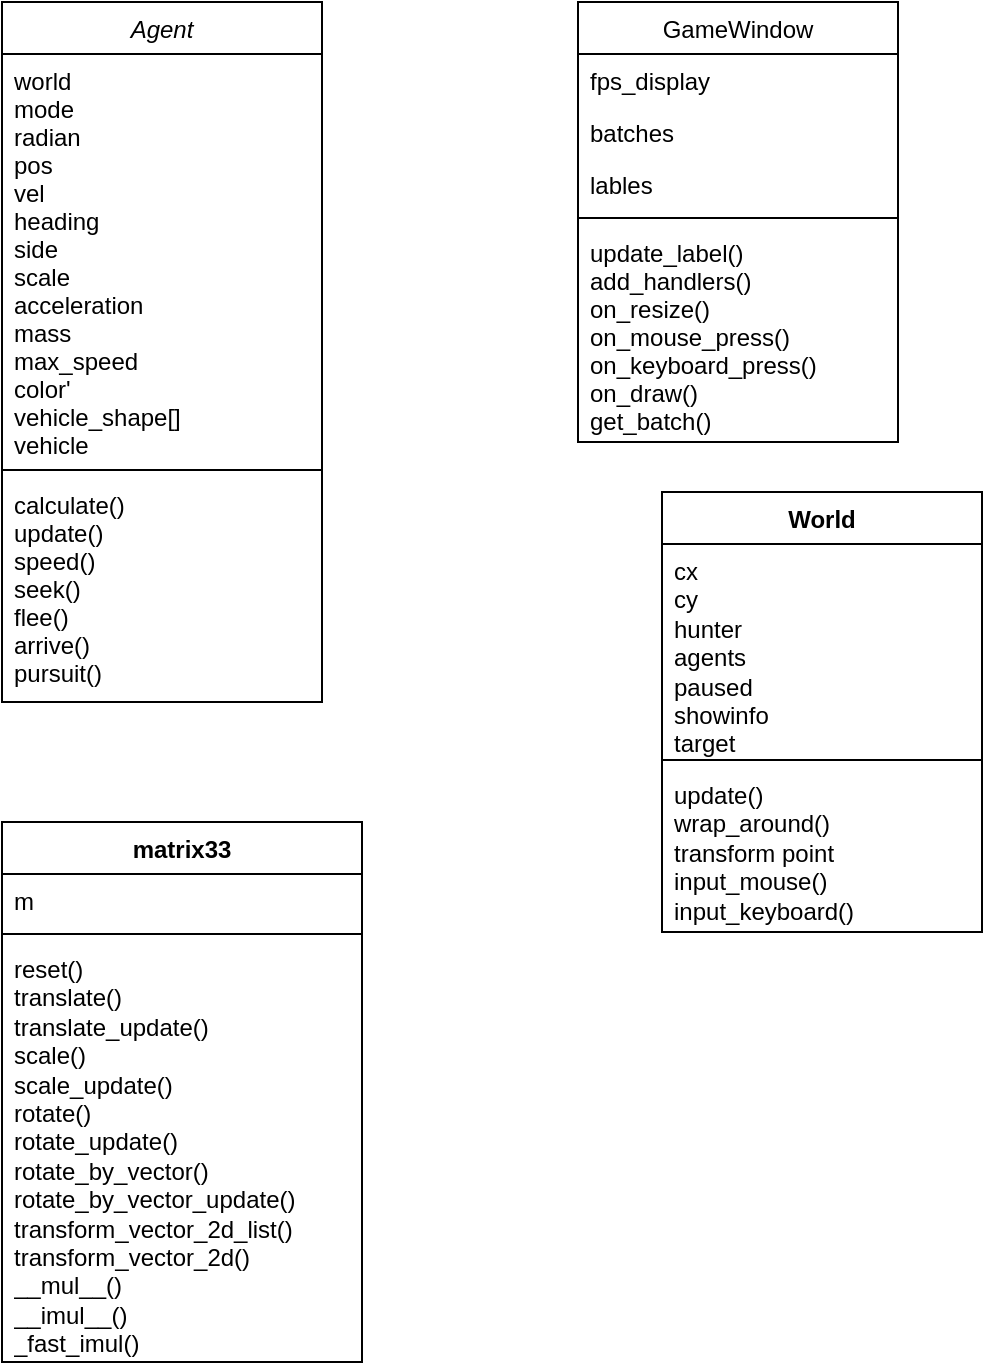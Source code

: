 <mxfile version="24.4.4" type="device">
  <diagram id="C5RBs43oDa-KdzZeNtuy" name="Page-1">
    <mxGraphModel dx="1412" dy="783" grid="1" gridSize="10" guides="1" tooltips="1" connect="1" arrows="1" fold="1" page="1" pageScale="1" pageWidth="827" pageHeight="1169" math="0" shadow="0">
      <root>
        <mxCell id="WIyWlLk6GJQsqaUBKTNV-0" />
        <mxCell id="WIyWlLk6GJQsqaUBKTNV-1" parent="WIyWlLk6GJQsqaUBKTNV-0" />
        <mxCell id="zkfFHV4jXpPFQw0GAbJ--0" value="Agent" style="swimlane;fontStyle=2;align=center;verticalAlign=top;childLayout=stackLayout;horizontal=1;startSize=26;horizontalStack=0;resizeParent=1;resizeLast=0;collapsible=1;marginBottom=0;rounded=0;shadow=0;strokeWidth=1;" parent="WIyWlLk6GJQsqaUBKTNV-1" vertex="1">
          <mxGeometry x="220" y="120" width="160" height="350" as="geometry">
            <mxRectangle x="230" y="140" width="160" height="26" as="alternateBounds" />
          </mxGeometry>
        </mxCell>
        <mxCell id="zkfFHV4jXpPFQw0GAbJ--3" value="world&#xa;mode&#xa;radian&#xa;pos&#xa;vel&#xa;heading&#xa;side&#xa;scale&#xa;acceleration&#xa;mass&#xa;max_speed&#xa;color&#39;&#xa;vehicle_shape[]&#xa;vehicle" style="text;align=left;verticalAlign=top;spacingLeft=4;spacingRight=4;overflow=hidden;rotatable=0;points=[[0,0.5],[1,0.5]];portConstraint=eastwest;rounded=0;shadow=0;html=0;" parent="zkfFHV4jXpPFQw0GAbJ--0" vertex="1">
          <mxGeometry y="26" width="160" height="204" as="geometry" />
        </mxCell>
        <mxCell id="zkfFHV4jXpPFQw0GAbJ--4" value="" style="line;html=1;strokeWidth=1;align=left;verticalAlign=middle;spacingTop=-1;spacingLeft=3;spacingRight=3;rotatable=0;labelPosition=right;points=[];portConstraint=eastwest;" parent="zkfFHV4jXpPFQw0GAbJ--0" vertex="1">
          <mxGeometry y="230" width="160" height="8" as="geometry" />
        </mxCell>
        <mxCell id="zkfFHV4jXpPFQw0GAbJ--5" value="calculate()&#xa;update()&#xa;speed()&#xa;seek()&#xa;flee()&#xa;arrive()&#xa;pursuit()" style="text;align=left;verticalAlign=top;spacingLeft=4;spacingRight=4;overflow=hidden;rotatable=0;points=[[0,0.5],[1,0.5]];portConstraint=eastwest;" parent="zkfFHV4jXpPFQw0GAbJ--0" vertex="1">
          <mxGeometry y="238" width="160" height="102" as="geometry" />
        </mxCell>
        <mxCell id="zkfFHV4jXpPFQw0GAbJ--17" value="GameWindow" style="swimlane;fontStyle=0;align=center;verticalAlign=top;childLayout=stackLayout;horizontal=1;startSize=26;horizontalStack=0;resizeParent=1;resizeLast=0;collapsible=1;marginBottom=0;rounded=0;shadow=0;strokeWidth=1;" parent="WIyWlLk6GJQsqaUBKTNV-1" vertex="1">
          <mxGeometry x="508" y="120" width="160" height="220" as="geometry">
            <mxRectangle x="550" y="140" width="160" height="26" as="alternateBounds" />
          </mxGeometry>
        </mxCell>
        <mxCell id="zkfFHV4jXpPFQw0GAbJ--18" value="fps_display" style="text;align=left;verticalAlign=top;spacingLeft=4;spacingRight=4;overflow=hidden;rotatable=0;points=[[0,0.5],[1,0.5]];portConstraint=eastwest;" parent="zkfFHV4jXpPFQw0GAbJ--17" vertex="1">
          <mxGeometry y="26" width="160" height="26" as="geometry" />
        </mxCell>
        <mxCell id="zkfFHV4jXpPFQw0GAbJ--19" value="batches" style="text;align=left;verticalAlign=top;spacingLeft=4;spacingRight=4;overflow=hidden;rotatable=0;points=[[0,0.5],[1,0.5]];portConstraint=eastwest;rounded=0;shadow=0;html=0;" parent="zkfFHV4jXpPFQw0GAbJ--17" vertex="1">
          <mxGeometry y="52" width="160" height="26" as="geometry" />
        </mxCell>
        <mxCell id="zkfFHV4jXpPFQw0GAbJ--20" value="lables" style="text;align=left;verticalAlign=top;spacingLeft=4;spacingRight=4;overflow=hidden;rotatable=0;points=[[0,0.5],[1,0.5]];portConstraint=eastwest;rounded=0;shadow=0;html=0;" parent="zkfFHV4jXpPFQw0GAbJ--17" vertex="1">
          <mxGeometry y="78" width="160" height="26" as="geometry" />
        </mxCell>
        <mxCell id="zkfFHV4jXpPFQw0GAbJ--23" value="" style="line;html=1;strokeWidth=1;align=left;verticalAlign=middle;spacingTop=-1;spacingLeft=3;spacingRight=3;rotatable=0;labelPosition=right;points=[];portConstraint=eastwest;" parent="zkfFHV4jXpPFQw0GAbJ--17" vertex="1">
          <mxGeometry y="104" width="160" height="8" as="geometry" />
        </mxCell>
        <mxCell id="zkfFHV4jXpPFQw0GAbJ--25" value="update_label()&#xa;add_handlers()&#xa;on_resize()&#xa;on_mouse_press()&#xa;on_keyboard_press()&#xa;on_draw()&#xa;get_batch()&#xa;" style="text;align=left;verticalAlign=top;spacingLeft=4;spacingRight=4;overflow=hidden;rotatable=0;points=[[0,0.5],[1,0.5]];portConstraint=eastwest;" parent="zkfFHV4jXpPFQw0GAbJ--17" vertex="1">
          <mxGeometry y="112" width="160" height="108" as="geometry" />
        </mxCell>
        <mxCell id="YGP_PQ-p9lgAh-SaOs-V-0" value="World" style="swimlane;fontStyle=1;align=center;verticalAlign=top;childLayout=stackLayout;horizontal=1;startSize=26;horizontalStack=0;resizeParent=1;resizeParentMax=0;resizeLast=0;collapsible=1;marginBottom=0;whiteSpace=wrap;html=1;" vertex="1" parent="WIyWlLk6GJQsqaUBKTNV-1">
          <mxGeometry x="550" y="365" width="160" height="220" as="geometry" />
        </mxCell>
        <mxCell id="YGP_PQ-p9lgAh-SaOs-V-1" value="cx&lt;div&gt;cy&lt;/div&gt;&lt;div&gt;hunter&lt;/div&gt;&lt;div&gt;agents&lt;/div&gt;&lt;div&gt;paused&lt;/div&gt;&lt;div&gt;showinfo&lt;/div&gt;&lt;div&gt;target&lt;/div&gt;" style="text;strokeColor=none;fillColor=none;align=left;verticalAlign=top;spacingLeft=4;spacingRight=4;overflow=hidden;rotatable=0;points=[[0,0.5],[1,0.5]];portConstraint=eastwest;whiteSpace=wrap;html=1;" vertex="1" parent="YGP_PQ-p9lgAh-SaOs-V-0">
          <mxGeometry y="26" width="160" height="104" as="geometry" />
        </mxCell>
        <mxCell id="YGP_PQ-p9lgAh-SaOs-V-2" value="" style="line;strokeWidth=1;fillColor=none;align=left;verticalAlign=middle;spacingTop=-1;spacingLeft=3;spacingRight=3;rotatable=0;labelPosition=right;points=[];portConstraint=eastwest;strokeColor=inherit;" vertex="1" parent="YGP_PQ-p9lgAh-SaOs-V-0">
          <mxGeometry y="130" width="160" height="8" as="geometry" />
        </mxCell>
        <mxCell id="YGP_PQ-p9lgAh-SaOs-V-3" value="update()&lt;div&gt;wrap_around()&lt;/div&gt;&lt;div&gt;transform point&lt;/div&gt;&lt;div&gt;input_mouse()&lt;/div&gt;&lt;div&gt;input_keyboard()&lt;/div&gt;&lt;div&gt;&lt;br&gt;&lt;/div&gt;" style="text;strokeColor=none;fillColor=none;align=left;verticalAlign=top;spacingLeft=4;spacingRight=4;overflow=hidden;rotatable=0;points=[[0,0.5],[1,0.5]];portConstraint=eastwest;whiteSpace=wrap;html=1;" vertex="1" parent="YGP_PQ-p9lgAh-SaOs-V-0">
          <mxGeometry y="138" width="160" height="82" as="geometry" />
        </mxCell>
        <mxCell id="YGP_PQ-p9lgAh-SaOs-V-5" value="matrix33" style="swimlane;fontStyle=1;align=center;verticalAlign=top;childLayout=stackLayout;horizontal=1;startSize=26;horizontalStack=0;resizeParent=1;resizeParentMax=0;resizeLast=0;collapsible=1;marginBottom=0;whiteSpace=wrap;html=1;" vertex="1" parent="WIyWlLk6GJQsqaUBKTNV-1">
          <mxGeometry x="220" y="530" width="180" height="270" as="geometry" />
        </mxCell>
        <mxCell id="YGP_PQ-p9lgAh-SaOs-V-6" value="m" style="text;strokeColor=none;fillColor=none;align=left;verticalAlign=top;spacingLeft=4;spacingRight=4;overflow=hidden;rotatable=0;points=[[0,0.5],[1,0.5]];portConstraint=eastwest;whiteSpace=wrap;html=1;" vertex="1" parent="YGP_PQ-p9lgAh-SaOs-V-5">
          <mxGeometry y="26" width="180" height="26" as="geometry" />
        </mxCell>
        <mxCell id="YGP_PQ-p9lgAh-SaOs-V-7" value="" style="line;strokeWidth=1;fillColor=none;align=left;verticalAlign=middle;spacingTop=-1;spacingLeft=3;spacingRight=3;rotatable=0;labelPosition=right;points=[];portConstraint=eastwest;strokeColor=inherit;" vertex="1" parent="YGP_PQ-p9lgAh-SaOs-V-5">
          <mxGeometry y="52" width="180" height="8" as="geometry" />
        </mxCell>
        <mxCell id="YGP_PQ-p9lgAh-SaOs-V-8" value="reset()&lt;div&gt;translate()&lt;/div&gt;&lt;div&gt;translate_update()&lt;/div&gt;&lt;div&gt;scale()&lt;/div&gt;&lt;div&gt;scale_update()&lt;/div&gt;&lt;div&gt;rotate()&lt;/div&gt;&lt;div&gt;rotate_update()&lt;/div&gt;&lt;div&gt;rotate_by_vector()&lt;/div&gt;&lt;div&gt;rotate_by_vector_update()&lt;/div&gt;&lt;div&gt;transform_vector&lt;span style=&quot;background-color: initial;&quot;&gt;_2d_list()&lt;/span&gt;&lt;/div&gt;&lt;div&gt;transform_vector&lt;span style=&quot;background-color: initial;&quot;&gt;_2d()&lt;/span&gt;&lt;br&gt;&lt;/div&gt;&lt;div&gt;&lt;span style=&quot;background-color: initial;&quot;&gt;__mul__()&lt;/span&gt;&lt;/div&gt;&lt;div&gt;&lt;span style=&quot;background-color: initial;&quot;&gt;__imul__()&lt;/span&gt;&lt;/div&gt;&lt;div&gt;&lt;span style=&quot;background-color: initial;&quot;&gt;_fast_imul()&lt;/span&gt;&lt;/div&gt;" style="text;strokeColor=none;fillColor=none;align=left;verticalAlign=top;spacingLeft=4;spacingRight=4;overflow=hidden;rotatable=0;points=[[0,0.5],[1,0.5]];portConstraint=eastwest;whiteSpace=wrap;html=1;" vertex="1" parent="YGP_PQ-p9lgAh-SaOs-V-5">
          <mxGeometry y="60" width="180" height="210" as="geometry" />
        </mxCell>
      </root>
    </mxGraphModel>
  </diagram>
</mxfile>
